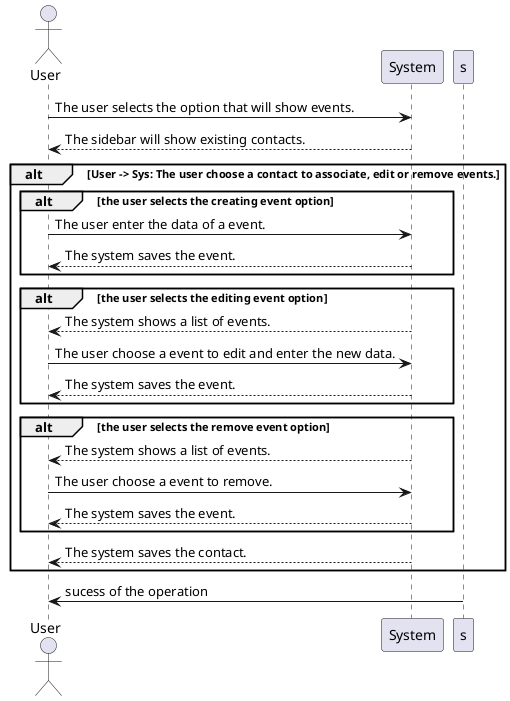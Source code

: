 @startuml uc_analysis_events.png

actor User

participant "System" as Sys

User ->  Sys: The user selects the option that will show events.  
Sys --> User: The sidebar will show existing contacts.

alt User -> Sys: The user choose a contact to associate, edit or remove events.

    alt the user selects the creating event option
    User -> Sys: The user enter the data of a event.
    Sys --> User: The system saves the event.
    end

    alt the user selects the editing event option
    Sys --> User: The system shows a list of events.
    User -> Sys: The user choose a event to edit and enter the new data.
    Sys --> User: The system saves the event.
    end

    alt the user selects the remove event option
    Sys --> User: The system shows a list of events.
    User -> Sys: The user choose a event to remove.
    Sys --> User: The system saves the event.
    end

Sys --> User: The system saves the contact.
end

s->User: sucess of the operation

@enduml